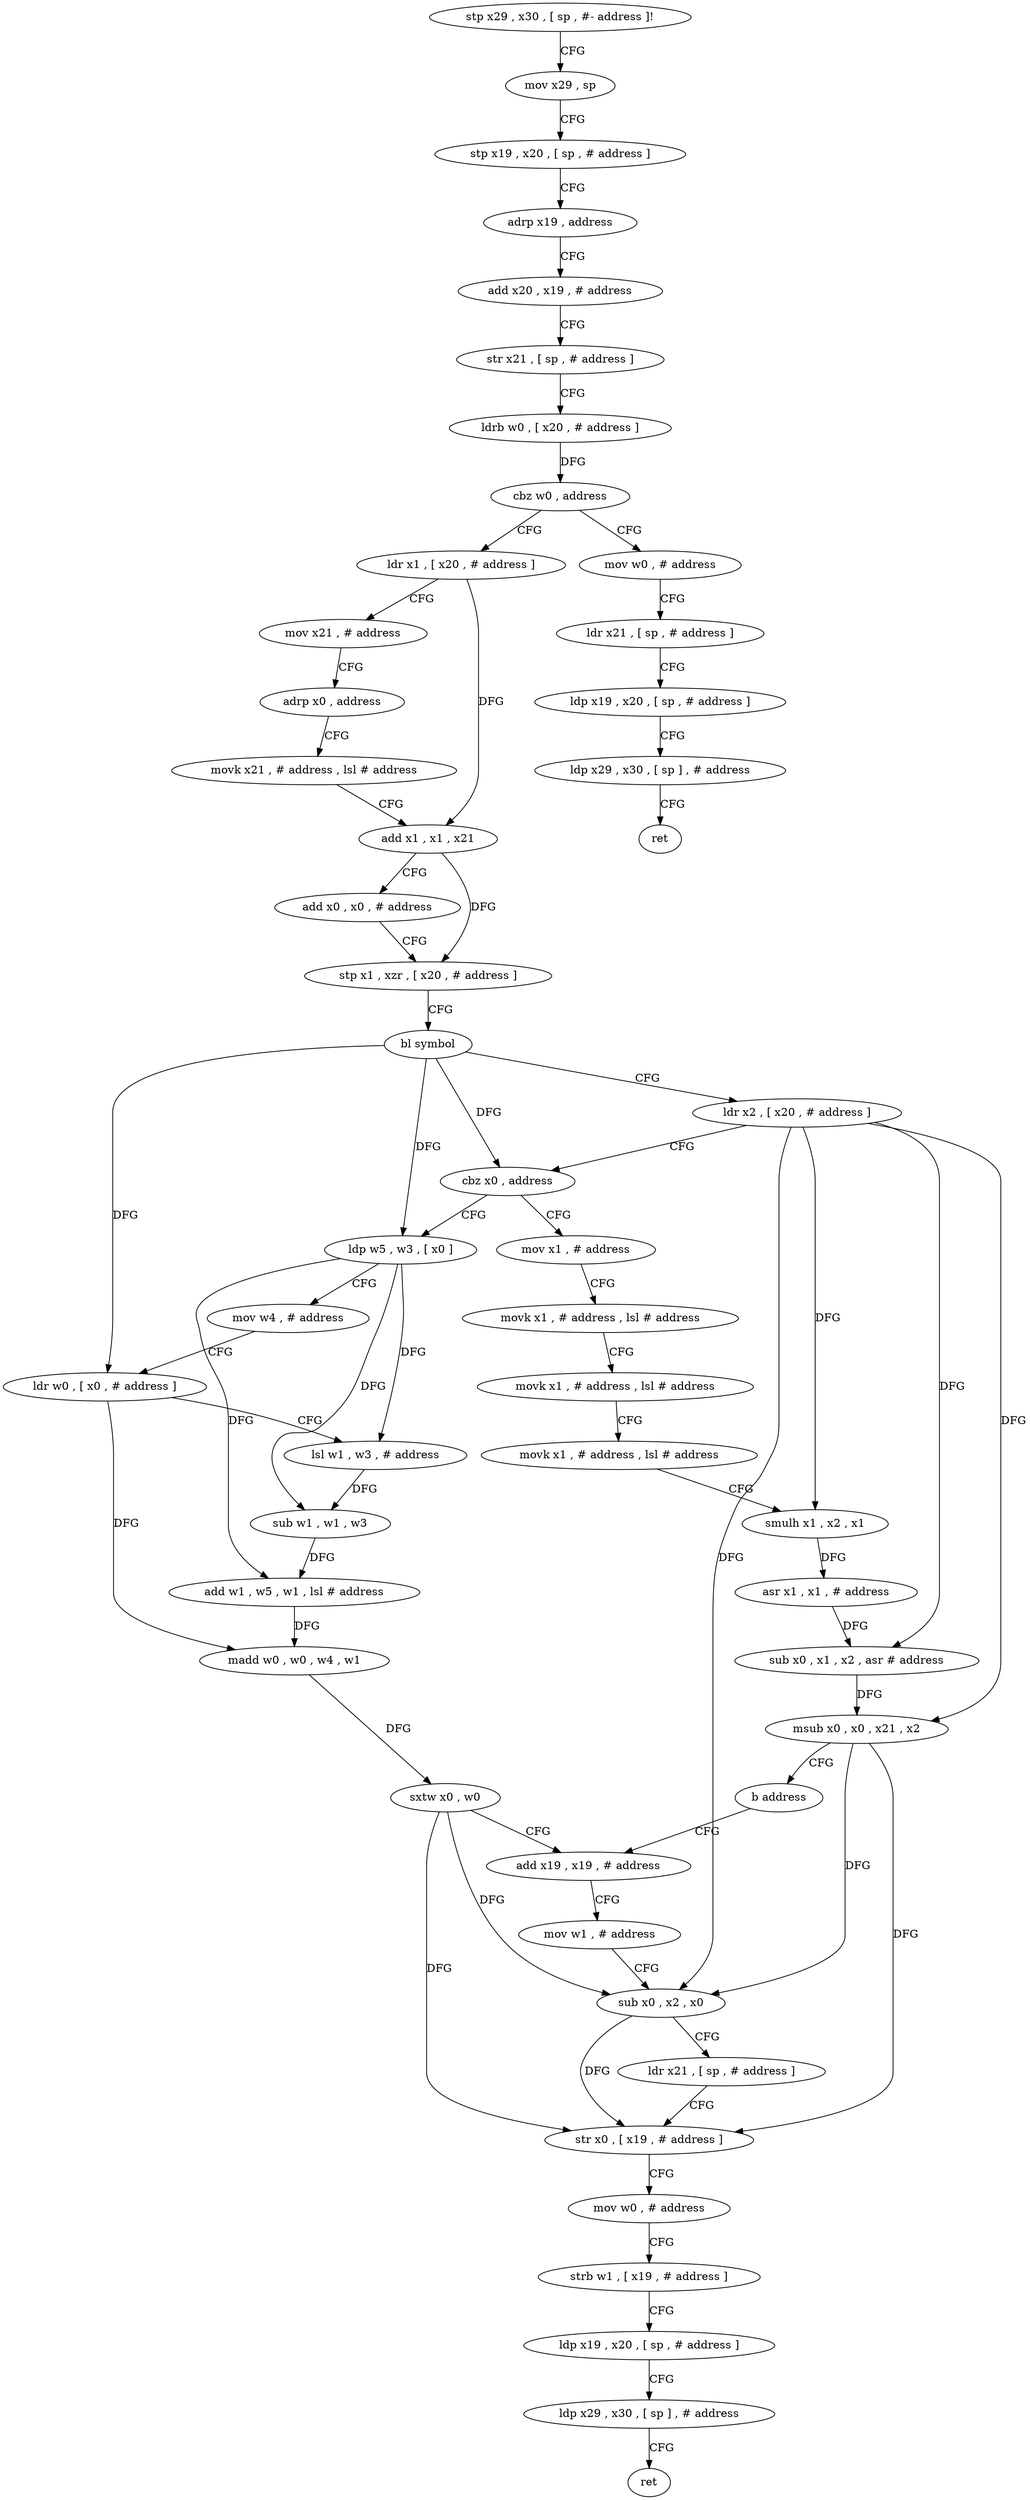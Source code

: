digraph "func" {
"4257056" [label = "stp x29 , x30 , [ sp , #- address ]!" ]
"4257060" [label = "mov x29 , sp" ]
"4257064" [label = "stp x19 , x20 , [ sp , # address ]" ]
"4257068" [label = "adrp x19 , address" ]
"4257072" [label = "add x20 , x19 , # address" ]
"4257076" [label = "str x21 , [ sp , # address ]" ]
"4257080" [label = "ldrb w0 , [ x20 , # address ]" ]
"4257084" [label = "cbz w0 , address" ]
"4257112" [label = "ldr x1 , [ x20 , # address ]" ]
"4257088" [label = "mov w0 , # address" ]
"4257116" [label = "mov x21 , # address" ]
"4257120" [label = "adrp x0 , address" ]
"4257124" [label = "movk x21 , # address , lsl # address" ]
"4257128" [label = "add x1 , x1 , x21" ]
"4257132" [label = "add x0 , x0 , # address" ]
"4257136" [label = "stp x1 , xzr , [ x20 , # address ]" ]
"4257140" [label = "bl symbol" ]
"4257144" [label = "ldr x2 , [ x20 , # address ]" ]
"4257148" [label = "cbz x0 , address" ]
"4257224" [label = "mov x1 , # address" ]
"4257152" [label = "ldp w5 , w3 , [ x0 ]" ]
"4257092" [label = "ldr x21 , [ sp , # address ]" ]
"4257096" [label = "ldp x19 , x20 , [ sp , # address ]" ]
"4257100" [label = "ldp x29 , x30 , [ sp ] , # address" ]
"4257104" [label = "ret" ]
"4257228" [label = "movk x1 , # address , lsl # address" ]
"4257232" [label = "movk x1 , # address , lsl # address" ]
"4257236" [label = "movk x1 , # address , lsl # address" ]
"4257240" [label = "smulh x1 , x2 , x1" ]
"4257244" [label = "asr x1 , x1 , # address" ]
"4257248" [label = "sub x0 , x1 , x2 , asr # address" ]
"4257252" [label = "msub x0 , x0 , x21 , x2" ]
"4257256" [label = "b address" ]
"4257184" [label = "add x19 , x19 , # address" ]
"4257156" [label = "mov w4 , # address" ]
"4257160" [label = "ldr w0 , [ x0 , # address ]" ]
"4257164" [label = "lsl w1 , w3 , # address" ]
"4257168" [label = "sub w1 , w1 , w3" ]
"4257172" [label = "add w1 , w5 , w1 , lsl # address" ]
"4257176" [label = "madd w0 , w0 , w4 , w1" ]
"4257180" [label = "sxtw x0 , w0" ]
"4257188" [label = "mov w1 , # address" ]
"4257192" [label = "sub x0 , x2 , x0" ]
"4257196" [label = "ldr x21 , [ sp , # address ]" ]
"4257200" [label = "str x0 , [ x19 , # address ]" ]
"4257204" [label = "mov w0 , # address" ]
"4257208" [label = "strb w1 , [ x19 , # address ]" ]
"4257212" [label = "ldp x19 , x20 , [ sp , # address ]" ]
"4257216" [label = "ldp x29 , x30 , [ sp ] , # address" ]
"4257220" [label = "ret" ]
"4257056" -> "4257060" [ label = "CFG" ]
"4257060" -> "4257064" [ label = "CFG" ]
"4257064" -> "4257068" [ label = "CFG" ]
"4257068" -> "4257072" [ label = "CFG" ]
"4257072" -> "4257076" [ label = "CFG" ]
"4257076" -> "4257080" [ label = "CFG" ]
"4257080" -> "4257084" [ label = "DFG" ]
"4257084" -> "4257112" [ label = "CFG" ]
"4257084" -> "4257088" [ label = "CFG" ]
"4257112" -> "4257116" [ label = "CFG" ]
"4257112" -> "4257128" [ label = "DFG" ]
"4257088" -> "4257092" [ label = "CFG" ]
"4257116" -> "4257120" [ label = "CFG" ]
"4257120" -> "4257124" [ label = "CFG" ]
"4257124" -> "4257128" [ label = "CFG" ]
"4257128" -> "4257132" [ label = "CFG" ]
"4257128" -> "4257136" [ label = "DFG" ]
"4257132" -> "4257136" [ label = "CFG" ]
"4257136" -> "4257140" [ label = "CFG" ]
"4257140" -> "4257144" [ label = "CFG" ]
"4257140" -> "4257148" [ label = "DFG" ]
"4257140" -> "4257152" [ label = "DFG" ]
"4257140" -> "4257160" [ label = "DFG" ]
"4257144" -> "4257148" [ label = "CFG" ]
"4257144" -> "4257240" [ label = "DFG" ]
"4257144" -> "4257248" [ label = "DFG" ]
"4257144" -> "4257252" [ label = "DFG" ]
"4257144" -> "4257192" [ label = "DFG" ]
"4257148" -> "4257224" [ label = "CFG" ]
"4257148" -> "4257152" [ label = "CFG" ]
"4257224" -> "4257228" [ label = "CFG" ]
"4257152" -> "4257156" [ label = "CFG" ]
"4257152" -> "4257172" [ label = "DFG" ]
"4257152" -> "4257164" [ label = "DFG" ]
"4257152" -> "4257168" [ label = "DFG" ]
"4257092" -> "4257096" [ label = "CFG" ]
"4257096" -> "4257100" [ label = "CFG" ]
"4257100" -> "4257104" [ label = "CFG" ]
"4257228" -> "4257232" [ label = "CFG" ]
"4257232" -> "4257236" [ label = "CFG" ]
"4257236" -> "4257240" [ label = "CFG" ]
"4257240" -> "4257244" [ label = "DFG" ]
"4257244" -> "4257248" [ label = "DFG" ]
"4257248" -> "4257252" [ label = "DFG" ]
"4257252" -> "4257256" [ label = "CFG" ]
"4257252" -> "4257192" [ label = "DFG" ]
"4257252" -> "4257200" [ label = "DFG" ]
"4257256" -> "4257184" [ label = "CFG" ]
"4257184" -> "4257188" [ label = "CFG" ]
"4257156" -> "4257160" [ label = "CFG" ]
"4257160" -> "4257164" [ label = "CFG" ]
"4257160" -> "4257176" [ label = "DFG" ]
"4257164" -> "4257168" [ label = "DFG" ]
"4257168" -> "4257172" [ label = "DFG" ]
"4257172" -> "4257176" [ label = "DFG" ]
"4257176" -> "4257180" [ label = "DFG" ]
"4257180" -> "4257184" [ label = "CFG" ]
"4257180" -> "4257192" [ label = "DFG" ]
"4257180" -> "4257200" [ label = "DFG" ]
"4257188" -> "4257192" [ label = "CFG" ]
"4257192" -> "4257196" [ label = "CFG" ]
"4257192" -> "4257200" [ label = "DFG" ]
"4257196" -> "4257200" [ label = "CFG" ]
"4257200" -> "4257204" [ label = "CFG" ]
"4257204" -> "4257208" [ label = "CFG" ]
"4257208" -> "4257212" [ label = "CFG" ]
"4257212" -> "4257216" [ label = "CFG" ]
"4257216" -> "4257220" [ label = "CFG" ]
}
